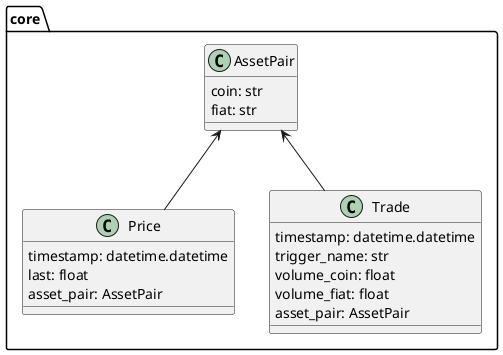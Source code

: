 @startuml

namespace core {

class AssetPair {
    coin: str
    fiat: str
}

class Price {
    timestamp: datetime.datetime
    last: float
    asset_pair: AssetPair
}

class Trade {
    timestamp: datetime.datetime
    trigger_name: str
    volume_coin: float
    volume_fiat: float
    asset_pair: AssetPair
}

AssetPair <-- Price
AssetPair <-- Trade

}

@enduml
